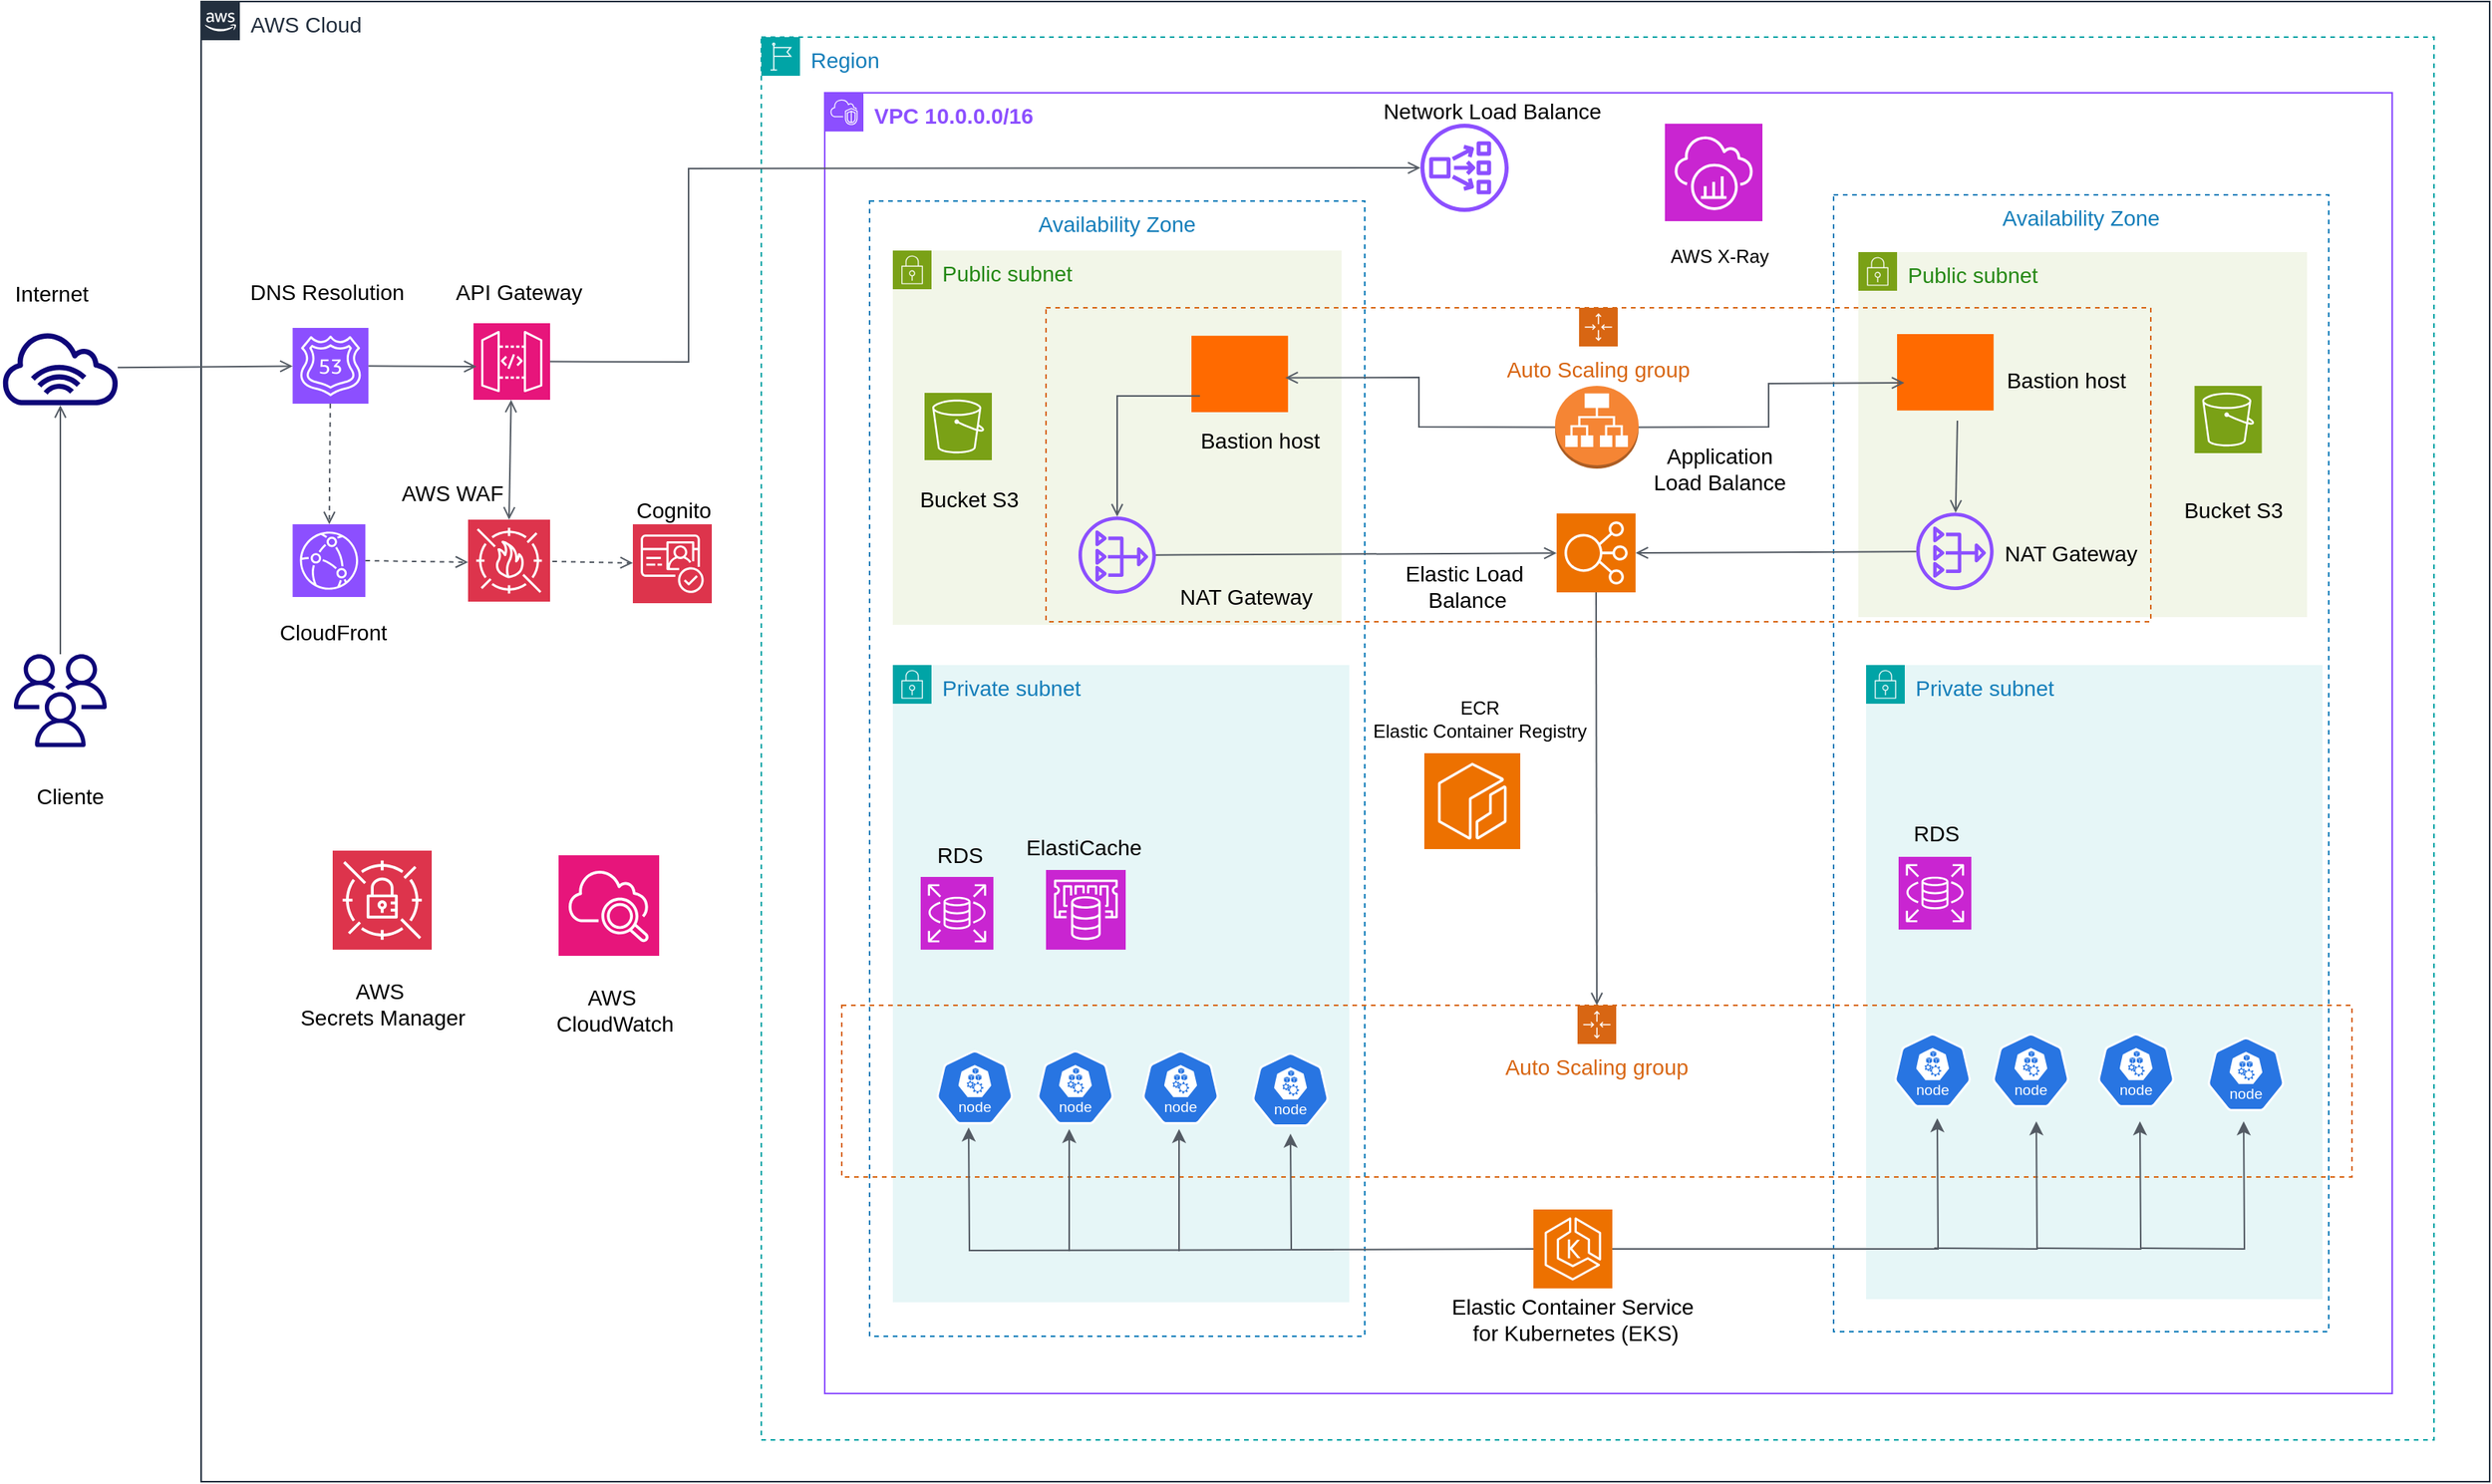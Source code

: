 <mxfile version="25.0.3">
  <diagram name="Página-1" id="_rZulrzsdtSt4vWavjif">
    <mxGraphModel dx="2593" dy="933" grid="0" gridSize="10" guides="1" tooltips="1" connect="1" arrows="1" fold="1" page="0" pageScale="1" pageWidth="1169" pageHeight="827" math="0" shadow="0">
      <root>
        <mxCell id="0" />
        <mxCell id="1" parent="0" />
        <mxCell id="lu0znOIndSDiGiOmnlGc-1" value="AWS Cloud" style="points=[[0,0],[0.25,0],[0.5,0],[0.75,0],[1,0],[1,0.25],[1,0.5],[1,0.75],[1,1],[0.75,1],[0.5,1],[0.25,1],[0,1],[0,0.75],[0,0.5],[0,0.25]];outlineConnect=0;gradientColor=none;html=1;whiteSpace=wrap;fontSize=14;fontStyle=0;container=1;pointerEvents=0;collapsible=0;recursiveResize=0;shape=mxgraph.aws4.group;grIcon=mxgraph.aws4.group_aws_cloud_alt;strokeColor=#232F3E;fillColor=none;verticalAlign=top;align=left;spacingLeft=30;fontColor=#232F3E;dashed=0;" parent="1" vertex="1">
          <mxGeometry x="-420" y="167" width="1479" height="957" as="geometry" />
        </mxCell>
        <mxCell id="lu0znOIndSDiGiOmnlGc-4" value="Region" style="points=[[0,0],[0.25,0],[0.5,0],[0.75,0],[1,0],[1,0.25],[1,0.5],[1,0.75],[1,1],[0.75,1],[0.5,1],[0.25,1],[0,1],[0,0.75],[0,0.5],[0,0.25]];outlineConnect=0;gradientColor=none;html=1;whiteSpace=wrap;fontSize=14;fontStyle=0;container=1;pointerEvents=0;collapsible=0;recursiveResize=0;shape=mxgraph.aws4.group;grIcon=mxgraph.aws4.group_region;strokeColor=#00A4A6;fillColor=none;verticalAlign=top;align=left;spacingLeft=30;fontColor=#147EBA;dashed=1;" parent="lu0znOIndSDiGiOmnlGc-1" vertex="1">
          <mxGeometry x="362" y="23" width="1081" height="907" as="geometry" />
        </mxCell>
        <mxCell id="teR93byTSqqBIhb2rqv4-10" value="" style="sketch=0;points=[[0,0,0],[0.25,0,0],[0.5,0,0],[0.75,0,0],[1,0,0],[0,1,0],[0.25,1,0],[0.5,1,0],[0.75,1,0],[1,1,0],[0,0.25,0],[0,0.5,0],[0,0.75,0],[1,0.25,0],[1,0.5,0],[1,0.75,0]];outlineConnect=0;fontColor=#232F3E;fillColor=#DD344C;strokeColor=#ffffff;dashed=0;verticalLabelPosition=bottom;verticalAlign=top;align=center;html=1;fontSize=14;fontStyle=0;aspect=fixed;shape=mxgraph.aws4.resourceIcon;resIcon=mxgraph.aws4.cognito;" vertex="1" parent="lu0znOIndSDiGiOmnlGc-1">
          <mxGeometry x="279" y="338" width="51" height="51" as="geometry" />
        </mxCell>
        <mxCell id="teR93byTSqqBIhb2rqv4-13" value="" style="sketch=0;points=[[0,0,0],[0.25,0,0],[0.5,0,0],[0.75,0,0],[1,0,0],[0,1,0],[0.25,1,0],[0.5,1,0],[0.75,1,0],[1,1,0],[0,0.25,0],[0,0.5,0],[0,0.75,0],[1,0.25,0],[1,0.5,0],[1,0.75,0]];outlineConnect=0;fontColor=#232F3E;fillColor=#8C4FFF;strokeColor=#ffffff;dashed=0;verticalLabelPosition=bottom;verticalAlign=top;align=center;html=1;fontSize=14;fontStyle=0;aspect=fixed;shape=mxgraph.aws4.resourceIcon;resIcon=mxgraph.aws4.cloudfront;" vertex="1" parent="lu0znOIndSDiGiOmnlGc-1">
          <mxGeometry x="59.13" y="338" width="47" height="47" as="geometry" />
        </mxCell>
        <mxCell id="teR93byTSqqBIhb2rqv4-11" value="Cognito" style="text;html=1;align=center;verticalAlign=middle;resizable=0;points=[];autosize=1;strokeColor=none;fillColor=none;fontSize=14;" vertex="1" parent="lu0znOIndSDiGiOmnlGc-1">
          <mxGeometry x="272" y="314" width="66" height="29" as="geometry" />
        </mxCell>
        <mxCell id="teR93byTSqqBIhb2rqv4-14" value="CloudFront" style="text;html=1;align=center;verticalAlign=middle;resizable=0;points=[];autosize=1;strokeColor=none;fillColor=none;fontSize=14;" vertex="1" parent="lu0znOIndSDiGiOmnlGc-1">
          <mxGeometry x="41.13" y="393" width="87" height="29" as="geometry" />
        </mxCell>
        <mxCell id="teR93byTSqqBIhb2rqv4-15" value="" style="sketch=0;points=[[0,0,0],[0.25,0,0],[0.5,0,0],[0.75,0,0],[1,0,0],[0,1,0],[0.25,1,0],[0.5,1,0],[0.75,1,0],[1,1,0],[0,0.25,0],[0,0.5,0],[0,0.75,0],[1,0.25,0],[1,0.5,0],[1,0.75,0]];outlineConnect=0;fontColor=#232F3E;fillColor=#DD344C;strokeColor=#ffffff;dashed=0;verticalLabelPosition=bottom;verticalAlign=top;align=center;html=1;fontSize=14;fontStyle=0;aspect=fixed;shape=mxgraph.aws4.resourceIcon;resIcon=mxgraph.aws4.waf;" vertex="1" parent="lu0znOIndSDiGiOmnlGc-1">
          <mxGeometry x="172.5" y="335" width="53" height="53" as="geometry" />
        </mxCell>
        <mxCell id="teR93byTSqqBIhb2rqv4-16" value="" style="endArrow=open;html=1;rounded=0;strokeColor=#545B64;entryX=0;entryY=0.5;entryDx=0;entryDy=0;entryPerimeter=0;endFill=0;dashed=1;exitX=1;exitY=0.5;exitDx=0;exitDy=0;exitPerimeter=0;fontSize=14;" edge="1" parent="lu0znOIndSDiGiOmnlGc-1" source="teR93byTSqqBIhb2rqv4-13">
          <mxGeometry width="50" height="50" relative="1" as="geometry">
            <mxPoint x="104.0" y="357.5" as="sourcePoint" />
            <mxPoint x="172.5" y="362.5" as="targetPoint" />
          </mxGeometry>
        </mxCell>
        <mxCell id="teR93byTSqqBIhb2rqv4-17" value="" style="sketch=0;points=[[0,0,0],[0.25,0,0],[0.5,0,0],[0.75,0,0],[1,0,0],[0,1,0],[0.25,1,0],[0.5,1,0],[0.75,1,0],[1,1,0],[0,0.25,0],[0,0.5,0],[0,0.75,0],[1,0.25,0],[1,0.5,0],[1,0.75,0]];outlineConnect=0;fontColor=#232F3E;fillColor=#8C4FFF;strokeColor=#ffffff;dashed=0;verticalLabelPosition=bottom;verticalAlign=top;align=center;html=1;fontSize=14;fontStyle=0;aspect=fixed;shape=mxgraph.aws4.resourceIcon;resIcon=mxgraph.aws4.route_53;" vertex="1" parent="lu0znOIndSDiGiOmnlGc-1">
          <mxGeometry x="59.13" y="211" width="49" height="49" as="geometry" />
        </mxCell>
        <mxCell id="teR93byTSqqBIhb2rqv4-20" value="" style="endArrow=open;html=1;rounded=0;strokeColor=#545B64;endFill=0;dashed=1;fontSize=14;" edge="1" parent="lu0znOIndSDiGiOmnlGc-1" source="teR93byTSqqBIhb2rqv4-17" target="teR93byTSqqBIhb2rqv4-13">
          <mxGeometry width="50" height="50" relative="1" as="geometry">
            <mxPoint x="23" y="375.069" as="sourcePoint" />
            <mxPoint x="102" y="375" as="targetPoint" />
          </mxGeometry>
        </mxCell>
        <mxCell id="teR93byTSqqBIhb2rqv4-21" value="" style="sketch=0;points=[[0,0,0],[0.25,0,0],[0.5,0,0],[0.75,0,0],[1,0,0],[0,1,0],[0.25,1,0],[0.5,1,0],[0.75,1,0],[1,1,0],[0,0.25,0],[0,0.5,0],[0,0.75,0],[1,0.25,0],[1,0.5,0],[1,0.75,0]];outlineConnect=0;fontColor=#232F3E;fillColor=#E7157B;strokeColor=#ffffff;dashed=0;verticalLabelPosition=bottom;verticalAlign=top;align=center;html=1;fontSize=14;fontStyle=0;aspect=fixed;shape=mxgraph.aws4.resourceIcon;resIcon=mxgraph.aws4.api_gateway;" vertex="1" parent="lu0znOIndSDiGiOmnlGc-1">
          <mxGeometry x="176" y="208" width="49.5" height="49.5" as="geometry" />
        </mxCell>
        <mxCell id="teR93byTSqqBIhb2rqv4-22" value="" style="endArrow=open;html=1;rounded=0;strokeColor=#545B64;endFill=0;fontSize=14;" edge="1" parent="lu0znOIndSDiGiOmnlGc-1" source="teR93byTSqqBIhb2rqv4-17">
          <mxGeometry width="50" height="50" relative="1" as="geometry">
            <mxPoint x="13" y="365.069" as="sourcePoint" />
            <mxPoint x="178" y="236" as="targetPoint" />
          </mxGeometry>
        </mxCell>
        <mxCell id="teR93byTSqqBIhb2rqv4-23" value="" style="endArrow=open;html=1;rounded=0;strokeColor=#545B64;entryX=0.5;entryY=0;entryDx=0;entryDy=0;entryPerimeter=0;endFill=0;startArrow=open;startFill=0;fontSize=14;" edge="1" parent="lu0znOIndSDiGiOmnlGc-1" source="teR93byTSqqBIhb2rqv4-21" target="teR93byTSqqBIhb2rqv4-15">
          <mxGeometry width="50" height="50" relative="1" as="geometry">
            <mxPoint x="77" y="286" as="sourcePoint" />
            <mxPoint x="153" y="286" as="targetPoint" />
          </mxGeometry>
        </mxCell>
        <mxCell id="teR93byTSqqBIhb2rqv4-24" value="" style="endArrow=open;html=1;rounded=0;strokeColor=#545B64;endFill=0;dashed=1;fontSize=14;" edge="1" parent="lu0znOIndSDiGiOmnlGc-1" target="teR93byTSqqBIhb2rqv4-10">
          <mxGeometry width="50" height="50" relative="1" as="geometry">
            <mxPoint x="227" y="362" as="sourcePoint" />
            <mxPoint x="101" y="250" as="targetPoint" />
            <Array as="points" />
          </mxGeometry>
        </mxCell>
        <mxCell id="teR93byTSqqBIhb2rqv4-25" value="AWS WAF" style="text;html=1;align=center;verticalAlign=middle;resizable=0;points=[];autosize=1;strokeColor=none;fillColor=none;fontSize=14;" vertex="1" parent="lu0znOIndSDiGiOmnlGc-1">
          <mxGeometry x="120" y="303" width="84" height="29" as="geometry" />
        </mxCell>
        <mxCell id="teR93byTSqqBIhb2rqv4-26" value="DNS Resolution" style="text;html=1;align=center;verticalAlign=middle;resizable=0;points=[];autosize=1;strokeColor=none;fillColor=none;fontSize=14;" vertex="1" parent="lu0znOIndSDiGiOmnlGc-1">
          <mxGeometry x="22" y="173" width="118" height="29" as="geometry" />
        </mxCell>
        <mxCell id="teR93byTSqqBIhb2rqv4-27" value="API Gateway" style="text;html=1;align=center;verticalAlign=middle;resizable=0;points=[];autosize=1;strokeColor=none;fillColor=none;fontSize=14;" vertex="1" parent="lu0znOIndSDiGiOmnlGc-1">
          <mxGeometry x="155" y="173" width="100" height="29" as="geometry" />
        </mxCell>
        <mxCell id="teR93byTSqqBIhb2rqv4-107" value="AWS&amp;nbsp;&lt;div&gt;Secrets Manager&lt;/div&gt;" style="text;html=1;align=center;verticalAlign=middle;resizable=0;points=[];autosize=1;strokeColor=none;fillColor=none;fontSize=14;" vertex="1" parent="lu0znOIndSDiGiOmnlGc-1">
          <mxGeometry x="54" y="625" width="125" height="46" as="geometry" />
        </mxCell>
        <mxCell id="teR93byTSqqBIhb2rqv4-122" value="" style="sketch=0;points=[[0,0,0],[0.25,0,0],[0.5,0,0],[0.75,0,0],[1,0,0],[0,1,0],[0.25,1,0],[0.5,1,0],[0.75,1,0],[1,1,0],[0,0.25,0],[0,0.5,0],[0,0.75,0],[1,0.25,0],[1,0.5,0],[1,0.75,0]];outlineConnect=0;fontColor=#232F3E;fillColor=#DD344C;strokeColor=#ffffff;dashed=0;verticalLabelPosition=bottom;verticalAlign=top;align=center;html=1;fontSize=12;fontStyle=0;aspect=fixed;shape=mxgraph.aws4.resourceIcon;resIcon=mxgraph.aws4.secrets_manager;" vertex="1" parent="lu0znOIndSDiGiOmnlGc-1">
          <mxGeometry x="85" y="549" width="64" height="64" as="geometry" />
        </mxCell>
        <mxCell id="teR93byTSqqBIhb2rqv4-96" value="" style="sketch=0;points=[[0,0,0],[0.25,0,0],[0.5,0,0],[0.75,0,0],[1,0,0],[0,1,0],[0.25,1,0],[0.5,1,0],[0.75,1,0],[1,1,0],[0,0.25,0],[0,0.5,0],[0,0.75,0],[1,0.25,0],[1,0.5,0],[1,0.75,0]];points=[[0,0,0],[0.25,0,0],[0.5,0,0],[0.75,0,0],[1,0,0],[0,1,0],[0.25,1,0],[0.5,1,0],[0.75,1,0],[1,1,0],[0,0.25,0],[0,0.5,0],[0,0.75,0],[1,0.25,0],[1,0.5,0],[1,0.75,0]];outlineConnect=0;fontColor=#232F3E;fillColor=#E7157B;strokeColor=#ffffff;dashed=0;verticalLabelPosition=bottom;verticalAlign=top;align=center;html=1;fontSize=14;fontStyle=0;aspect=fixed;shape=mxgraph.aws4.resourceIcon;resIcon=mxgraph.aws4.cloudwatch_2;" vertex="1" parent="lu0znOIndSDiGiOmnlGc-1">
          <mxGeometry x="231" y="552" width="65" height="65" as="geometry" />
        </mxCell>
        <mxCell id="teR93byTSqqBIhb2rqv4-97" value="AWS&amp;nbsp;&lt;div&gt;CloudWatch&lt;/div&gt;" style="text;html=1;align=center;verticalAlign=middle;resizable=0;points=[];autosize=1;strokeColor=none;fillColor=none;fontSize=14;" vertex="1" parent="lu0znOIndSDiGiOmnlGc-1">
          <mxGeometry x="220" y="629" width="94" height="46" as="geometry" />
        </mxCell>
        <mxCell id="lu0znOIndSDiGiOmnlGc-5" value="&lt;font color=&quot;#8c4fff&quot;&gt;&lt;b&gt;VPC 10.0.0.0/16&lt;/b&gt;&lt;/font&gt;" style="points=[[0,0],[0.25,0],[0.5,0],[0.75,0],[1,0],[1,0.25],[1,0.5],[1,0.75],[1,1],[0.75,1],[0.5,1],[0.25,1],[0,1],[0,0.75],[0,0.5],[0,0.25]];outlineConnect=0;gradientColor=none;html=1;whiteSpace=wrap;fontSize=14;fontStyle=0;container=1;pointerEvents=0;collapsible=0;recursiveResize=0;shape=mxgraph.aws4.group;grIcon=mxgraph.aws4.group_vpc2;strokeColor=#8C4FFF;fillColor=none;verticalAlign=top;align=left;spacingLeft=30;fontColor=#AAB7B8;dashed=0;" parent="1" vertex="1">
          <mxGeometry x="-17" y="226" width="1013" height="841" as="geometry" />
        </mxCell>
        <mxCell id="lu0znOIndSDiGiOmnlGc-11" value="Availability Zone" style="fillColor=none;strokeColor=#147EBA;dashed=1;verticalAlign=top;fontStyle=0;fontColor=#147EBA;whiteSpace=wrap;html=1;fontSize=14;" parent="lu0znOIndSDiGiOmnlGc-5" vertex="1">
          <mxGeometry x="652" y="66" width="320" height="735" as="geometry" />
        </mxCell>
        <mxCell id="lu0znOIndSDiGiOmnlGc-10" value="Availability Zone" style="fillColor=none;strokeColor=#147EBA;dashed=1;verticalAlign=top;fontStyle=0;fontColor=#147EBA;whiteSpace=wrap;html=1;fontSize=14;" parent="lu0znOIndSDiGiOmnlGc-5" vertex="1">
          <mxGeometry x="29" y="70" width="320" height="734" as="geometry" />
        </mxCell>
        <mxCell id="lu0znOIndSDiGiOmnlGc-12" value="Public subnet" style="points=[[0,0],[0.25,0],[0.5,0],[0.75,0],[1,0],[1,0.25],[1,0.5],[1,0.75],[1,1],[0.75,1],[0.5,1],[0.25,1],[0,1],[0,0.75],[0,0.5],[0,0.25]];outlineConnect=0;gradientColor=none;html=1;whiteSpace=wrap;fontSize=14;fontStyle=0;container=1;pointerEvents=0;collapsible=0;recursiveResize=0;shape=mxgraph.aws4.group;grIcon=mxgraph.aws4.group_security_group;grStroke=0;strokeColor=#7AA116;fillColor=#F2F6E8;verticalAlign=top;align=left;spacingLeft=30;fontColor=#248814;dashed=0;" parent="lu0znOIndSDiGiOmnlGc-5" vertex="1">
          <mxGeometry x="44" y="102" width="290" height="242" as="geometry" />
        </mxCell>
        <mxCell id="teR93byTSqqBIhb2rqv4-102" value="" style="sketch=0;outlineConnect=0;fontColor=#232F3E;gradientColor=none;fillColor=#8C4FFF;strokeColor=none;dashed=0;verticalLabelPosition=bottom;verticalAlign=top;align=center;html=1;fontSize=14;fontStyle=0;aspect=fixed;pointerEvents=1;shape=mxgraph.aws4.nat_gateway;" vertex="1" parent="lu0znOIndSDiGiOmnlGc-12">
          <mxGeometry x="120" y="172" width="50" height="50" as="geometry" />
        </mxCell>
        <mxCell id="teR93byTSqqBIhb2rqv4-119" value="Bastion host" style="text;html=1;align=center;verticalAlign=middle;resizable=0;points=[];autosize=1;strokeColor=none;fillColor=none;fontSize=14;" vertex="1" parent="lu0znOIndSDiGiOmnlGc-12">
          <mxGeometry x="189.5" y="108" width="95" height="29" as="geometry" />
        </mxCell>
        <mxCell id="lu0znOIndSDiGiOmnlGc-16" value="Public subnet" style="points=[[0,0],[0.25,0],[0.5,0],[0.75,0],[1,0],[1,0.25],[1,0.5],[1,0.75],[1,1],[0.75,1],[0.5,1],[0.25,1],[0,1],[0,0.75],[0,0.5],[0,0.25]];outlineConnect=0;gradientColor=none;html=1;whiteSpace=wrap;fontSize=14;fontStyle=0;container=1;pointerEvents=0;collapsible=0;recursiveResize=0;shape=mxgraph.aws4.group;grIcon=mxgraph.aws4.group_security_group;grStroke=0;strokeColor=#7AA116;fillColor=#F2F6E8;verticalAlign=top;align=left;spacingLeft=30;fontColor=#248814;dashed=0;" parent="lu0znOIndSDiGiOmnlGc-5" vertex="1">
          <mxGeometry x="668" y="103" width="290" height="236" as="geometry" />
        </mxCell>
        <mxCell id="teR93byTSqqBIhb2rqv4-115" value="" style="points=[];aspect=fixed;html=1;align=center;shadow=0;dashed=0;fillColor=#FF6A00;strokeColor=none;shape=mxgraph.alibaba_cloud.bastionhost;fontSize=14;" vertex="1" parent="lu0znOIndSDiGiOmnlGc-16">
          <mxGeometry x="25" y="53" width="62.4" height="49.4" as="geometry" />
        </mxCell>
        <mxCell id="teR93byTSqqBIhb2rqv4-104" value="" style="sketch=0;outlineConnect=0;fontColor=#232F3E;gradientColor=none;fillColor=#8C4FFF;strokeColor=none;dashed=0;verticalLabelPosition=bottom;verticalAlign=top;align=center;html=1;fontSize=14;fontStyle=0;aspect=fixed;pointerEvents=1;shape=mxgraph.aws4.nat_gateway;" vertex="1" parent="lu0znOIndSDiGiOmnlGc-16">
          <mxGeometry x="37.4" y="168.5" width="50" height="50" as="geometry" />
        </mxCell>
        <mxCell id="teR93byTSqqBIhb2rqv4-89" value="Bucket S3" style="text;html=1;align=center;verticalAlign=middle;resizable=0;points=[];autosize=1;strokeColor=none;fillColor=none;fontSize=14;" vertex="1" parent="lu0znOIndSDiGiOmnlGc-16">
          <mxGeometry x="201" y="152" width="82" height="29" as="geometry" />
        </mxCell>
        <mxCell id="lu0znOIndSDiGiOmnlGc-17" value="Private subnet" style="points=[[0,0],[0.25,0],[0.5,0],[0.75,0],[1,0],[1,0.25],[1,0.5],[1,0.75],[1,1],[0.75,1],[0.5,1],[0.25,1],[0,1],[0,0.75],[0,0.5],[0,0.25]];outlineConnect=0;gradientColor=none;html=1;whiteSpace=wrap;fontSize=14;fontStyle=0;container=1;pointerEvents=0;collapsible=0;recursiveResize=0;shape=mxgraph.aws4.group;grIcon=mxgraph.aws4.group_security_group;grStroke=0;strokeColor=#00A4A6;fillColor=#E6F6F7;verticalAlign=top;align=left;spacingLeft=30;fontColor=#147EBA;dashed=0;" parent="lu0znOIndSDiGiOmnlGc-5" vertex="1">
          <mxGeometry x="44" y="370" width="295" height="412" as="geometry" />
        </mxCell>
        <mxCell id="lu0znOIndSDiGiOmnlGc-18" value="Private subnet" style="points=[[0,0],[0.25,0],[0.5,0],[0.75,0],[1,0],[1,0.25],[1,0.5],[1,0.75],[1,1],[0.75,1],[0.5,1],[0.25,1],[0,1],[0,0.75],[0,0.5],[0,0.25]];outlineConnect=0;gradientColor=none;html=1;whiteSpace=wrap;fontSize=14;fontStyle=0;container=1;pointerEvents=0;collapsible=0;recursiveResize=0;shape=mxgraph.aws4.group;grIcon=mxgraph.aws4.group_security_group;grStroke=0;strokeColor=#00A4A6;fillColor=#E6F6F7;verticalAlign=top;align=left;spacingLeft=30;fontColor=#147EBA;dashed=0;" parent="lu0znOIndSDiGiOmnlGc-5" vertex="1">
          <mxGeometry x="673" y="370" width="295" height="410" as="geometry" />
        </mxCell>
        <mxCell id="teR93byTSqqBIhb2rqv4-61" style="edgeStyle=orthogonalEdgeStyle;rounded=0;orthogonalLoop=1;jettySize=auto;html=1;strokeColor=#545B64;fontSize=14;" edge="1" parent="lu0znOIndSDiGiOmnlGc-18" source="teR93byTSqqBIhb2rqv4-34">
          <mxGeometry relative="1" as="geometry">
            <mxPoint x="261" y="370" as="sourcePoint" />
            <mxPoint x="46" y="293" as="targetPoint" />
            <Array as="points" />
          </mxGeometry>
        </mxCell>
        <mxCell id="teR93byTSqqBIhb2rqv4-62" style="edgeStyle=orthogonalEdgeStyle;rounded=0;orthogonalLoop=1;jettySize=auto;html=1;strokeColor=#545B64;fontSize=14;" edge="1" parent="lu0znOIndSDiGiOmnlGc-18">
          <mxGeometry relative="1" as="geometry">
            <mxPoint x="111" y="377" as="sourcePoint" />
            <mxPoint x="177" y="295" as="targetPoint" />
            <Array as="points" />
          </mxGeometry>
        </mxCell>
        <mxCell id="teR93byTSqqBIhb2rqv4-64" style="edgeStyle=orthogonalEdgeStyle;rounded=0;orthogonalLoop=1;jettySize=auto;html=1;strokeColor=#545B64;fontSize=14;" edge="1" parent="lu0znOIndSDiGiOmnlGc-18">
          <mxGeometry relative="1" as="geometry">
            <mxPoint x="178" y="377" as="sourcePoint" />
            <mxPoint x="244" y="295" as="targetPoint" />
            <Array as="points" />
          </mxGeometry>
        </mxCell>
        <mxCell id="teR93byTSqqBIhb2rqv4-84" value="" style="sketch=0;points=[[0,0,0],[0.25,0,0],[0.5,0,0],[0.75,0,0],[1,0,0],[0,1,0],[0.25,1,0],[0.5,1,0],[0.75,1,0],[1,1,0],[0,0.25,0],[0,0.5,0],[0,0.75,0],[1,0.25,0],[1,0.5,0],[1,0.75,0]];outlineConnect=0;fontColor=#232F3E;fillColor=#C925D1;strokeColor=#ffffff;dashed=0;verticalLabelPosition=bottom;verticalAlign=top;align=center;html=1;fontSize=14;fontStyle=0;aspect=fixed;shape=mxgraph.aws4.resourceIcon;resIcon=mxgraph.aws4.rds;" vertex="1" parent="lu0znOIndSDiGiOmnlGc-18">
          <mxGeometry x="21" y="124" width="47" height="47" as="geometry" />
        </mxCell>
        <mxCell id="teR93byTSqqBIhb2rqv4-85" value="RDS" style="text;html=1;align=center;verticalAlign=middle;resizable=0;points=[];autosize=1;strokeColor=none;fillColor=none;fontSize=14;" vertex="1" parent="lu0znOIndSDiGiOmnlGc-18">
          <mxGeometry x="21" y="94" width="48" height="29" as="geometry" />
        </mxCell>
        <mxCell id="teR93byTSqqBIhb2rqv4-32" value="Bucket S3" style="text;html=1;align=center;verticalAlign=middle;resizable=0;points=[];autosize=1;strokeColor=none;fillColor=none;fontSize=14;" vertex="1" parent="lu0znOIndSDiGiOmnlGc-5">
          <mxGeometry x="52" y="248" width="82" height="29" as="geometry" />
        </mxCell>
        <mxCell id="teR93byTSqqBIhb2rqv4-35" value="Elastic Container Service&lt;div&gt;&amp;nbsp;for Kubernetes (EKS)&lt;/div&gt;" style="text;html=1;align=center;verticalAlign=middle;resizable=0;points=[];autosize=1;strokeColor=none;fillColor=none;fontSize=14;" vertex="1" parent="lu0znOIndSDiGiOmnlGc-5">
          <mxGeometry x="396" y="770" width="174" height="46" as="geometry" />
        </mxCell>
        <mxCell id="teR93byTSqqBIhb2rqv4-69" value="" style="aspect=fixed;sketch=0;html=1;dashed=0;whitespace=wrap;verticalLabelPosition=bottom;verticalAlign=top;fillColor=#2875E2;strokeColor=#ffffff;points=[[0.005,0.63,0],[0.1,0.2,0],[0.9,0.2,0],[0.5,0,0],[0.995,0.63,0],[0.72,0.99,0],[0.5,1,0],[0.28,0.99,0]];shape=mxgraph.kubernetes.icon2;kubernetesLabel=1;prIcon=node;fontSize=14;" vertex="1" parent="lu0znOIndSDiGiOmnlGc-5">
          <mxGeometry x="137" y="619" width="50" height="48" as="geometry" />
        </mxCell>
        <mxCell id="teR93byTSqqBIhb2rqv4-73" value="" style="aspect=fixed;sketch=0;html=1;dashed=0;whitespace=wrap;verticalLabelPosition=bottom;verticalAlign=top;fillColor=#2875E2;strokeColor=#ffffff;points=[[0.005,0.63,0],[0.1,0.2,0],[0.9,0.2,0],[0.5,0,0],[0.995,0.63,0],[0.72,0.99,0],[0.5,1,0],[0.28,0.99,0]];shape=mxgraph.kubernetes.icon2;kubernetesLabel=1;prIcon=node;fontSize=14;" vertex="1" parent="lu0znOIndSDiGiOmnlGc-5">
          <mxGeometry x="691" y="608" width="50" height="48" as="geometry" />
        </mxCell>
        <mxCell id="teR93byTSqqBIhb2rqv4-74" value="" style="aspect=fixed;sketch=0;html=1;dashed=0;whitespace=wrap;verticalLabelPosition=bottom;verticalAlign=top;fillColor=#2875E2;strokeColor=#ffffff;points=[[0.005,0.63,0],[0.1,0.2,0],[0.9,0.2,0],[0.5,0,0],[0.995,0.63,0],[0.72,0.99,0],[0.5,1,0],[0.28,0.99,0]];shape=mxgraph.kubernetes.icon2;kubernetesLabel=1;prIcon=node;fontSize=14;" vertex="1" parent="lu0znOIndSDiGiOmnlGc-5">
          <mxGeometry x="754.5" y="608" width="50" height="48" as="geometry" />
        </mxCell>
        <mxCell id="teR93byTSqqBIhb2rqv4-75" value="" style="aspect=fixed;sketch=0;html=1;dashed=0;whitespace=wrap;verticalLabelPosition=bottom;verticalAlign=top;fillColor=#2875E2;strokeColor=#ffffff;points=[[0.005,0.63,0],[0.1,0.2,0],[0.9,0.2,0],[0.5,0,0],[0.995,0.63,0],[0.72,0.99,0],[0.5,1,0],[0.28,0.99,0]];shape=mxgraph.kubernetes.icon2;kubernetesLabel=1;prIcon=node;fontSize=14;" vertex="1" parent="lu0znOIndSDiGiOmnlGc-5">
          <mxGeometry x="822.5" y="608" width="49.99" height="48" as="geometry" />
        </mxCell>
        <mxCell id="teR93byTSqqBIhb2rqv4-76" value="" style="aspect=fixed;sketch=0;html=1;dashed=0;whitespace=wrap;verticalLabelPosition=bottom;verticalAlign=top;fillColor=#2875E2;strokeColor=#ffffff;points=[[0.005,0.63,0],[0.1,0.2,0],[0.9,0.2,0],[0.5,0,0],[0.995,0.63,0],[0.72,0.99,0],[0.5,1,0],[0.28,0.99,0]];shape=mxgraph.kubernetes.icon2;kubernetesLabel=1;prIcon=node;fontSize=14;" vertex="1" parent="lu0znOIndSDiGiOmnlGc-5">
          <mxGeometry x="893.5" y="610.5" width="50" height="48" as="geometry" />
        </mxCell>
        <mxCell id="teR93byTSqqBIhb2rqv4-78" value="" style="sketch=0;points=[[0,0,0],[0.25,0,0],[0.5,0,0],[0.75,0,0],[1,0,0],[0,1,0],[0.25,1,0],[0.5,1,0],[0.75,1,0],[1,1,0],[0,0.25,0],[0,0.5,0],[0,0.75,0],[1,0.25,0],[1,0.5,0],[1,0.75,0]];outlineConnect=0;fontColor=#232F3E;fillColor=#C925D1;strokeColor=#ffffff;dashed=0;verticalLabelPosition=bottom;verticalAlign=top;align=center;html=1;fontSize=14;fontStyle=0;aspect=fixed;shape=mxgraph.aws4.resourceIcon;resIcon=mxgraph.aws4.rds;" vertex="1" parent="lu0znOIndSDiGiOmnlGc-5">
          <mxGeometry x="62" y="507" width="47" height="47" as="geometry" />
        </mxCell>
        <mxCell id="teR93byTSqqBIhb2rqv4-79" value="RDS" style="text;html=1;align=center;verticalAlign=middle;resizable=0;points=[];autosize=1;strokeColor=none;fillColor=none;fontSize=14;" vertex="1" parent="lu0znOIndSDiGiOmnlGc-5">
          <mxGeometry x="63" y="478" width="48" height="29" as="geometry" />
        </mxCell>
        <mxCell id="teR93byTSqqBIhb2rqv4-80" value="" style="sketch=0;outlineConnect=0;fontColor=#232F3E;gradientColor=none;fillColor=#8C4FFF;strokeColor=none;dashed=0;verticalLabelPosition=bottom;verticalAlign=top;align=center;html=1;fontSize=14;fontStyle=0;aspect=fixed;pointerEvents=1;shape=mxgraph.aws4.network_load_balancer;" vertex="1" parent="lu0znOIndSDiGiOmnlGc-5">
          <mxGeometry x="385" y="20" width="57" height="57" as="geometry" />
        </mxCell>
        <mxCell id="teR93byTSqqBIhb2rqv4-81" value="Network Load Balance" style="text;html=1;align=center;verticalAlign=middle;resizable=0;points=[];autosize=1;strokeColor=none;fillColor=none;fontSize=14;" vertex="1" parent="lu0znOIndSDiGiOmnlGc-5">
          <mxGeometry x="351" y="-3" width="159" height="29" as="geometry" />
        </mxCell>
        <mxCell id="teR93byTSqqBIhb2rqv4-12" value="" style="sketch=0;points=[[0,0,0],[0.25,0,0],[0.5,0,0],[0.75,0,0],[1,0,0],[0,1,0],[0.25,1,0],[0.5,1,0],[0.75,1,0],[1,1,0],[0,0.25,0],[0,0.5,0],[0,0.75,0],[1,0.25,0],[1,0.5,0],[1,0.75,0]];outlineConnect=0;fontColor=#232F3E;fillColor=#7AA116;strokeColor=#ffffff;dashed=0;verticalLabelPosition=bottom;verticalAlign=top;align=center;html=1;fontSize=14;fontStyle=0;aspect=fixed;shape=mxgraph.aws4.resourceIcon;resIcon=mxgraph.aws4.s3;" vertex="1" parent="lu0znOIndSDiGiOmnlGc-5">
          <mxGeometry x="64.5" y="194" width="43.5" height="43.5" as="geometry" />
        </mxCell>
        <mxCell id="teR93byTSqqBIhb2rqv4-90" value="" style="sketch=0;points=[[0,0,0],[0.25,0,0],[0.5,0,0],[0.75,0,0],[1,0,0],[0,1,0],[0.25,1,0],[0.5,1,0],[0.75,1,0],[1,1,0],[0,0.25,0],[0,0.5,0],[0,0.75,0],[1,0.25,0],[1,0.5,0],[1,0.75,0]];outlineConnect=0;fontColor=#232F3E;fillColor=#7AA116;strokeColor=#ffffff;dashed=0;verticalLabelPosition=bottom;verticalAlign=top;align=center;html=1;fontSize=14;fontStyle=0;aspect=fixed;shape=mxgraph.aws4.resourceIcon;resIcon=mxgraph.aws4.s3;" vertex="1" parent="lu0znOIndSDiGiOmnlGc-5">
          <mxGeometry x="885.25" y="189.5" width="43.5" height="43.5" as="geometry" />
        </mxCell>
        <mxCell id="teR93byTSqqBIhb2rqv4-91" value="" style="sketch=0;points=[[0,0,0],[0.25,0,0],[0.5,0,0],[0.75,0,0],[1,0,0],[0,1,0],[0.25,1,0],[0.5,1,0],[0.75,1,0],[1,1,0],[0,0.25,0],[0,0.5,0],[0,0.75,0],[1,0.25,0],[1,0.5,0],[1,0.75,0]];outlineConnect=0;fontColor=#232F3E;fillColor=#ED7100;strokeColor=#ffffff;dashed=0;verticalLabelPosition=bottom;verticalAlign=top;align=center;html=1;fontSize=14;fontStyle=0;aspect=fixed;shape=mxgraph.aws4.resourceIcon;resIcon=mxgraph.aws4.elastic_load_balancing;" vertex="1" parent="lu0znOIndSDiGiOmnlGc-5">
          <mxGeometry x="473" y="272" width="51" height="51" as="geometry" />
        </mxCell>
        <mxCell id="teR93byTSqqBIhb2rqv4-93" value="" style="endArrow=open;html=1;rounded=0;strokeColor=#545B64;endFill=0;fontSize=14;" edge="1" parent="lu0znOIndSDiGiOmnlGc-5" source="teR93byTSqqBIhb2rqv4-102" target="teR93byTSqqBIhb2rqv4-91">
          <mxGeometry width="50" height="50" relative="1" as="geometry">
            <mxPoint x="-294" y="317" as="sourcePoint" />
            <mxPoint x="-115" y="315" as="targetPoint" />
            <Array as="points" />
          </mxGeometry>
        </mxCell>
        <mxCell id="teR93byTSqqBIhb2rqv4-100" value="" style="aspect=fixed;sketch=0;html=1;dashed=0;whitespace=wrap;verticalLabelPosition=bottom;verticalAlign=top;fillColor=#2875E2;strokeColor=#ffffff;points=[[0.005,0.63,0],[0.1,0.2,0],[0.9,0.2,0],[0.5,0,0],[0.995,0.63,0],[0.72,0.99,0],[0.5,1,0],[0.28,0.99,0]];shape=mxgraph.kubernetes.icon2;kubernetesLabel=1;prIcon=node;fontSize=14;" vertex="1" parent="lu0znOIndSDiGiOmnlGc-5">
          <mxGeometry x="72" y="619" width="49.99" height="48" as="geometry" />
        </mxCell>
        <mxCell id="teR93byTSqqBIhb2rqv4-108" value="" style="points=[];aspect=fixed;html=1;align=center;shadow=0;dashed=0;fillColor=#FF6A00;strokeColor=none;shape=mxgraph.alibaba_cloud.bastionhost;fontSize=14;" vertex="1" parent="lu0znOIndSDiGiOmnlGc-5">
          <mxGeometry x="237" y="157.1" width="62.4" height="49.4" as="geometry" />
        </mxCell>
        <mxCell id="teR93byTSqqBIhb2rqv4-109" value="" style="outlineConnect=0;dashed=0;verticalLabelPosition=bottom;verticalAlign=top;align=center;html=1;shape=mxgraph.aws3.application_load_balancer;fillColor=#F58534;gradientColor=none;fontSize=14;" vertex="1" parent="lu0znOIndSDiGiOmnlGc-5">
          <mxGeometry x="472" y="189.5" width="54" height="53.5" as="geometry" />
        </mxCell>
        <mxCell id="teR93byTSqqBIhb2rqv4-110" value="" style="endArrow=open;html=1;rounded=0;strokeColor=#545B64;endFill=0;entryX=0.972;entryY=0.549;entryDx=0;entryDy=0;entryPerimeter=0;exitX=0;exitY=0.5;exitDx=0;exitDy=0;exitPerimeter=0;fontSize=14;" edge="1" parent="lu0znOIndSDiGiOmnlGc-5" source="teR93byTSqqBIhb2rqv4-109" target="teR93byTSqqBIhb2rqv4-108">
          <mxGeometry width="50" height="50" relative="1" as="geometry">
            <mxPoint x="466" y="184" as="sourcePoint" />
            <mxPoint x="282.989" y="207.11" as="targetPoint" />
            <Array as="points">
              <mxPoint x="384" y="216" />
              <mxPoint x="384" y="184" />
            </Array>
          </mxGeometry>
        </mxCell>
        <mxCell id="teR93byTSqqBIhb2rqv4-113" value="" style="endArrow=open;html=1;rounded=0;strokeColor=#545B64;endFill=0;exitX=0.088;exitY=0.787;exitDx=0;exitDy=0;exitPerimeter=0;fontSize=14;" edge="1" parent="lu0znOIndSDiGiOmnlGc-5" source="teR93byTSqqBIhb2rqv4-108" target="teR93byTSqqBIhb2rqv4-102">
          <mxGeometry width="50" height="50" relative="1" as="geometry">
            <mxPoint x="230" y="206" as="sourcePoint" />
            <mxPoint x="369" y="221" as="targetPoint" />
            <Array as="points">
              <mxPoint x="189" y="196" />
            </Array>
          </mxGeometry>
        </mxCell>
        <mxCell id="teR93byTSqqBIhb2rqv4-116" value="" style="endArrow=open;html=1;rounded=0;strokeColor=#545B64;endFill=0;fontSize=14;" edge="1" parent="lu0znOIndSDiGiOmnlGc-5" target="teR93byTSqqBIhb2rqv4-104">
          <mxGeometry width="50" height="50" relative="1" as="geometry">
            <mxPoint x="732" y="212" as="sourcePoint" />
            <mxPoint x="184" y="259" as="targetPoint" />
            <Array as="points" />
          </mxGeometry>
        </mxCell>
        <mxCell id="teR93byTSqqBIhb2rqv4-117" value="" style="endArrow=none;html=1;rounded=0;strokeColor=#545B64;endFill=0;exitX=1;exitY=0.5;exitDx=0;exitDy=0;exitPerimeter=0;startArrow=open;startFill=0;fontSize=14;" edge="1" parent="lu0znOIndSDiGiOmnlGc-5" source="teR93byTSqqBIhb2rqv4-91" target="teR93byTSqqBIhb2rqv4-104">
          <mxGeometry width="50" height="50" relative="1" as="geometry">
            <mxPoint x="224" y="290" as="sourcePoint" />
            <mxPoint x="485" y="290" as="targetPoint" />
            <Array as="points" />
          </mxGeometry>
        </mxCell>
        <mxCell id="teR93byTSqqBIhb2rqv4-114" value="" style="endArrow=open;html=1;rounded=0;strokeColor=#545B64;endFill=0;entryX=0.076;entryY=0.638;entryDx=0;entryDy=0;entryPerimeter=0;fontSize=14;" edge="1" parent="lu0znOIndSDiGiOmnlGc-5" source="teR93byTSqqBIhb2rqv4-109" target="teR93byTSqqBIhb2rqv4-115">
          <mxGeometry width="50" height="50" relative="1" as="geometry">
            <mxPoint x="535" y="168.75" as="sourcePoint" />
            <mxPoint x="697" y="169" as="targetPoint" />
            <Array as="points">
              <mxPoint x="610" y="216" />
              <mxPoint x="610" y="188" />
            </Array>
          </mxGeometry>
        </mxCell>
        <mxCell id="teR93byTSqqBIhb2rqv4-103" value="NAT Gateway" style="text;html=1;align=center;verticalAlign=middle;resizable=0;points=[];autosize=1;strokeColor=none;fillColor=none;fontSize=14;" vertex="1" parent="lu0znOIndSDiGiOmnlGc-5">
          <mxGeometry x="220" y="311" width="104" height="29" as="geometry" />
        </mxCell>
        <mxCell id="teR93byTSqqBIhb2rqv4-118" value="Bastion host" style="text;html=1;align=center;verticalAlign=middle;resizable=0;points=[];autosize=1;strokeColor=none;fillColor=none;fontSize=14;" vertex="1" parent="lu0znOIndSDiGiOmnlGc-5">
          <mxGeometry x="754" y="171.75" width="95" height="29" as="geometry" />
        </mxCell>
        <mxCell id="teR93byTSqqBIhb2rqv4-123" value="" style="sketch=0;points=[[0,0,0],[0.25,0,0],[0.5,0,0],[0.75,0,0],[1,0,0],[0,1,0],[0.25,1,0],[0.5,1,0],[0.75,1,0],[1,1,0],[0,0.25,0],[0,0.5,0],[0,0.75,0],[1,0.25,0],[1,0.5,0],[1,0.75,0]];outlineConnect=0;fontColor=#232F3E;fillColor=#C925D1;strokeColor=#ffffff;dashed=0;verticalLabelPosition=bottom;verticalAlign=top;align=center;html=1;fontSize=12;fontStyle=0;aspect=fixed;shape=mxgraph.aws4.resourceIcon;resIcon=mxgraph.aws4.elasticache;" vertex="1" parent="lu0znOIndSDiGiOmnlGc-5">
          <mxGeometry x="143" y="502.5" width="51.5" height="51.5" as="geometry" />
        </mxCell>
        <mxCell id="teR93byTSqqBIhb2rqv4-124" value="ElastiCache&amp;nbsp;" style="text;html=1;align=center;verticalAlign=middle;resizable=0;points=[];autosize=1;strokeColor=none;fillColor=none;fontSize=14;" vertex="1" parent="lu0znOIndSDiGiOmnlGc-5">
          <mxGeometry x="120.75" y="473.5" width="97" height="29" as="geometry" />
        </mxCell>
        <mxCell id="teR93byTSqqBIhb2rqv4-125" value="" style="sketch=0;points=[[0,0,0],[0.25,0,0],[0.5,0,0],[0.75,0,0],[1,0,0],[0,1,0],[0.25,1,0],[0.5,1,0],[0.75,1,0],[1,1,0],[0,0.25,0],[0,0.5,0],[0,0.75,0],[1,0.25,0],[1,0.5,0],[1,0.75,0]];outlineConnect=0;fontColor=#232F3E;fillColor=#C925D1;strokeColor=#ffffff;dashed=0;verticalLabelPosition=bottom;verticalAlign=top;align=center;html=1;fontSize=12;fontStyle=0;aspect=fixed;shape=mxgraph.aws4.resourceIcon;resIcon=mxgraph.aws4.xray;" vertex="1" parent="lu0znOIndSDiGiOmnlGc-5">
          <mxGeometry x="543" y="20" width="63" height="63" as="geometry" />
        </mxCell>
        <mxCell id="teR93byTSqqBIhb2rqv4-126" value="AWS X-Ray" style="text;html=1;align=center;verticalAlign=middle;resizable=0;points=[];autosize=1;strokeColor=none;fillColor=none;" vertex="1" parent="lu0znOIndSDiGiOmnlGc-5">
          <mxGeometry x="537" y="93" width="82" height="26" as="geometry" />
        </mxCell>
        <mxCell id="teR93byTSqqBIhb2rqv4-127" value="" style="sketch=0;points=[[0,0,0],[0.25,0,0],[0.5,0,0],[0.75,0,0],[1,0,0],[0,1,0],[0.25,1,0],[0.5,1,0],[0.75,1,0],[1,1,0],[0,0.25,0],[0,0.5,0],[0,0.75,0],[1,0.25,0],[1,0.5,0],[1,0.75,0]];outlineConnect=0;fontColor=#232F3E;fillColor=#ED7100;strokeColor=#ffffff;dashed=0;verticalLabelPosition=bottom;verticalAlign=top;align=center;html=1;fontSize=12;fontStyle=0;aspect=fixed;shape=mxgraph.aws4.resourceIcon;resIcon=mxgraph.aws4.ecr;" vertex="1" parent="lu0znOIndSDiGiOmnlGc-5">
          <mxGeometry x="387.5" y="427" width="62" height="62" as="geometry" />
        </mxCell>
        <mxCell id="teR93byTSqqBIhb2rqv4-128" value="ECR&lt;div&gt;Elastic Container Registry&lt;br&gt;&lt;/div&gt;" style="text;html=1;align=center;verticalAlign=middle;resizable=0;points=[];autosize=1;strokeColor=none;fillColor=none;" vertex="1" parent="lu0znOIndSDiGiOmnlGc-5">
          <mxGeometry x="345" y="384" width="156" height="41" as="geometry" />
        </mxCell>
        <mxCell id="lu0znOIndSDiGiOmnlGc-9" value="" style="sketch=0;outlineConnect=0;fontColor=#0E0678;gradientColor=none;fillColor=#0E0678;strokeColor=none;dashed=0;verticalLabelPosition=bottom;verticalAlign=top;align=center;html=1;fontSize=14;fontStyle=0;aspect=fixed;pointerEvents=1;shape=mxgraph.aws4.internet_alt1;labelBackgroundColor=none;labelBorderColor=#0E0678;" parent="1" vertex="1">
          <mxGeometry x="-550" y="380" width="78" height="48" as="geometry" />
        </mxCell>
        <mxCell id="teR93byTSqqBIhb2rqv4-1" value="" style="sketch=0;outlineConnect=0;fontColor=#232F3E;gradientColor=none;fillColor=#0E0678;strokeColor=none;dashed=0;verticalLabelPosition=bottom;verticalAlign=top;align=center;html=1;fontSize=14;fontStyle=0;aspect=fixed;pointerEvents=1;shape=mxgraph.aws4.users;" vertex="1" parent="1">
          <mxGeometry x="-541" y="589" width="60" height="60" as="geometry" />
        </mxCell>
        <mxCell id="teR93byTSqqBIhb2rqv4-19" value="" style="endArrow=open;html=1;rounded=0;strokeColor=#545B64;endFill=0;fontSize=14;" edge="1" parent="1" source="teR93byTSqqBIhb2rqv4-1" target="lu0znOIndSDiGiOmnlGc-9">
          <mxGeometry width="50" height="50" relative="1" as="geometry">
            <mxPoint x="-677" y="595.069" as="sourcePoint" />
            <mxPoint x="-598" y="595" as="targetPoint" />
          </mxGeometry>
        </mxCell>
        <mxCell id="teR93byTSqqBIhb2rqv4-30" value="Internet" style="text;html=1;align=center;verticalAlign=middle;resizable=0;points=[];autosize=1;strokeColor=none;fillColor=none;fontSize=14;" vertex="1" parent="1">
          <mxGeometry x="-550" y="341" width="65" height="29" as="geometry" />
        </mxCell>
        <mxCell id="teR93byTSqqBIhb2rqv4-31" value="Cliente" style="text;html=1;align=center;verticalAlign=middle;resizable=0;points=[];autosize=1;strokeColor=none;fillColor=none;fontSize=14;" vertex="1" parent="1">
          <mxGeometry x="-536" y="666" width="62" height="29" as="geometry" />
        </mxCell>
        <mxCell id="teR93byTSqqBIhb2rqv4-38" value="Auto Scaling group" style="points=[[0,0],[0.25,0],[0.5,0],[0.75,0],[1,0],[1,0.25],[1,0.5],[1,0.75],[1,1],[0.75,1],[0.5,1],[0.25,1],[0,1],[0,0.75],[0,0.5],[0,0.25]];outlineConnect=0;gradientColor=none;html=1;whiteSpace=wrap;fontSize=14;fontStyle=0;container=1;pointerEvents=0;collapsible=0;recursiveResize=0;shape=mxgraph.aws4.groupCenter;grIcon=mxgraph.aws4.group_auto_scaling_group;grStroke=1;strokeColor=#D86613;fillColor=none;verticalAlign=top;align=center;fontColor=#D86613;dashed=1;spacingTop=25;" vertex="1" parent="1">
          <mxGeometry x="-6" y="816" width="976" height="111" as="geometry" />
        </mxCell>
        <mxCell id="teR93byTSqqBIhb2rqv4-34" value="" style="sketch=0;points=[[0,0,0],[0.25,0,0],[0.5,0,0],[0.75,0,0],[1,0,0],[0,1,0],[0.25,1,0],[0.5,1,0],[0.75,1,0],[1,1,0],[0,0.25,0],[0,0.5,0],[0,0.75,0],[1,0.25,0],[1,0.5,0],[1,0.75,0]];outlineConnect=0;fontColor=#232F3E;fillColor=#ED7100;strokeColor=#ffffff;dashed=0;verticalLabelPosition=bottom;verticalAlign=top;align=center;html=1;fontSize=14;fontStyle=0;aspect=fixed;shape=mxgraph.aws4.resourceIcon;resIcon=mxgraph.aws4.eks;" vertex="1" parent="teR93byTSqqBIhb2rqv4-38">
          <mxGeometry x="447" y="132" width="51" height="51" as="geometry" />
        </mxCell>
        <mxCell id="teR93byTSqqBIhb2rqv4-57" style="edgeStyle=orthogonalEdgeStyle;rounded=0;orthogonalLoop=1;jettySize=auto;html=1;entryX=0.5;entryY=1;entryDx=0;entryDy=0;entryPerimeter=0;strokeColor=#545B64;fontSize=14;" edge="1" parent="teR93byTSqqBIhb2rqv4-38">
          <mxGeometry relative="1" as="geometry">
            <mxPoint x="447" y="157.529" as="sourcePoint" />
            <mxPoint x="290" y="83.0" as="targetPoint" />
          </mxGeometry>
        </mxCell>
        <mxCell id="teR93byTSqqBIhb2rqv4-72" value="" style="aspect=fixed;sketch=0;html=1;dashed=0;whitespace=wrap;verticalLabelPosition=bottom;verticalAlign=top;fillColor=#2875E2;strokeColor=#ffffff;points=[[0.005,0.63,0],[0.1,0.2,0],[0.9,0.2,0],[0.5,0,0],[0.995,0.63,0],[0.72,0.99,0],[0.5,1,0],[0.28,0.99,0]];shape=mxgraph.kubernetes.icon2;kubernetesLabel=1;prIcon=node;fontSize=14;" vertex="1" parent="teR93byTSqqBIhb2rqv4-38">
          <mxGeometry x="265" y="30.5" width="50" height="48" as="geometry" />
        </mxCell>
        <mxCell id="teR93byTSqqBIhb2rqv4-70" value="" style="aspect=fixed;sketch=0;html=1;dashed=0;whitespace=wrap;verticalLabelPosition=bottom;verticalAlign=top;fillColor=#2875E2;strokeColor=#ffffff;points=[[0.005,0.63,0],[0.1,0.2,0],[0.9,0.2,0],[0.5,0,0],[0.995,0.63,0],[0.72,0.99,0],[0.5,1,0],[0.28,0.99,0]];shape=mxgraph.kubernetes.icon2;kubernetesLabel=1;prIcon=node;fontSize=14;" vertex="1" parent="teR93byTSqqBIhb2rqv4-38">
          <mxGeometry x="194" y="29" width="50" height="48" as="geometry" />
        </mxCell>
        <mxCell id="teR93byTSqqBIhb2rqv4-58" style="edgeStyle=orthogonalEdgeStyle;rounded=0;orthogonalLoop=1;jettySize=auto;html=1;entryX=0.5;entryY=1;entryDx=0;entryDy=0;entryPerimeter=0;strokeColor=#545B64;fontSize=14;" edge="1" parent="1">
          <mxGeometry relative="1" as="geometry">
            <mxPoint x="312" y="974" as="sourcePoint" />
            <mxPoint x="76" y="895.0" as="targetPoint" />
            <Array as="points" />
          </mxGeometry>
        </mxCell>
        <mxCell id="teR93byTSqqBIhb2rqv4-59" style="edgeStyle=orthogonalEdgeStyle;rounded=0;orthogonalLoop=1;jettySize=auto;html=1;entryX=0.5;entryY=1;entryDx=0;entryDy=0;entryPerimeter=0;strokeColor=#545B64;fontSize=14;" edge="1" parent="1">
          <mxGeometry relative="1" as="geometry">
            <mxPoint x="141" y="975" as="sourcePoint" />
            <mxPoint x="141" y="896" as="targetPoint" />
            <Array as="points" />
          </mxGeometry>
        </mxCell>
        <mxCell id="teR93byTSqqBIhb2rqv4-60" style="edgeStyle=orthogonalEdgeStyle;rounded=0;orthogonalLoop=1;jettySize=auto;html=1;entryX=0.5;entryY=1;entryDx=0;entryDy=0;entryPerimeter=0;strokeColor=#545B64;fontSize=14;" edge="1" parent="1">
          <mxGeometry relative="1" as="geometry">
            <mxPoint x="212" y="975" as="sourcePoint" />
            <mxPoint x="212" y="896" as="targetPoint" />
            <Array as="points" />
          </mxGeometry>
        </mxCell>
        <mxCell id="teR93byTSqqBIhb2rqv4-63" style="edgeStyle=orthogonalEdgeStyle;rounded=0;orthogonalLoop=1;jettySize=auto;html=1;strokeColor=#545B64;fontSize=14;" edge="1" parent="1">
          <mxGeometry relative="1" as="geometry">
            <mxPoint x="700" y="973" as="sourcePoint" />
            <mxPoint x="766" y="891" as="targetPoint" />
            <Array as="points" />
          </mxGeometry>
        </mxCell>
        <mxCell id="teR93byTSqqBIhb2rqv4-88" value="" style="endArrow=open;html=1;rounded=0;strokeColor=#545B64;endFill=0;exitX=1;exitY=0.5;exitDx=0;exitDy=0;exitPerimeter=0;fontSize=14;" edge="1" parent="1" source="teR93byTSqqBIhb2rqv4-21" target="teR93byTSqqBIhb2rqv4-80">
          <mxGeometry width="50" height="50" relative="1" as="geometry">
            <mxPoint x="-374.75" y="411.75" as="sourcePoint" />
            <mxPoint x="-304" y="407" as="targetPoint" />
            <Array as="points">
              <mxPoint x="-105" y="400" />
              <mxPoint x="-105" y="275" />
            </Array>
          </mxGeometry>
        </mxCell>
        <mxCell id="teR93byTSqqBIhb2rqv4-101" value="" style="endArrow=open;html=1;rounded=0;strokeColor=#545B64;endFill=0;fontSize=14;" edge="1" parent="1" source="lu0znOIndSDiGiOmnlGc-9" target="teR93byTSqqBIhb2rqv4-17">
          <mxGeometry width="50" height="50" relative="1" as="geometry">
            <mxPoint x="-501" y="470" as="sourcePoint" />
            <mxPoint x="-501" y="309" as="targetPoint" />
          </mxGeometry>
        </mxCell>
        <mxCell id="teR93byTSqqBIhb2rqv4-120" value="Auto Scaling group" style="points=[[0,0],[0.25,0],[0.5,0],[0.75,0],[1,0],[1,0.25],[1,0.5],[1,0.75],[1,1],[0.75,1],[0.5,1],[0.25,1],[0,1],[0,0.75],[0,0.5],[0,0.25]];outlineConnect=0;gradientColor=none;html=1;whiteSpace=wrap;fontSize=14;fontStyle=0;container=1;pointerEvents=0;collapsible=0;recursiveResize=0;shape=mxgraph.aws4.groupCenter;grIcon=mxgraph.aws4.group_auto_scaling_group;grStroke=1;strokeColor=#D86613;fillColor=none;verticalAlign=top;align=center;fontColor=#D86613;dashed=1;spacingTop=25;" vertex="1" parent="1">
          <mxGeometry x="126" y="365" width="714" height="203" as="geometry" />
        </mxCell>
        <mxCell id="teR93byTSqqBIhb2rqv4-105" value="NAT Gateway" style="text;html=1;align=center;verticalAlign=middle;resizable=0;points=[];autosize=1;strokeColor=none;fillColor=none;fontSize=14;" vertex="1" parent="teR93byTSqqBIhb2rqv4-120">
          <mxGeometry x="610" y="144" width="104" height="29" as="geometry" />
        </mxCell>
        <mxCell id="teR93byTSqqBIhb2rqv4-92" value="Elastic Load&lt;div&gt;&amp;nbsp;Balance&lt;/div&gt;" style="text;html=1;align=center;verticalAlign=middle;resizable=0;points=[];autosize=1;strokeColor=none;fillColor=none;fontSize=14;" vertex="1" parent="teR93byTSqqBIhb2rqv4-120">
          <mxGeometry x="223" y="157" width="94" height="46" as="geometry" />
        </mxCell>
        <mxCell id="teR93byTSqqBIhb2rqv4-111" value="Application&lt;div&gt;Load Balance&lt;/div&gt;" style="text;html=1;align=center;verticalAlign=middle;resizable=0;points=[];autosize=1;strokeColor=none;fillColor=none;fontSize=14;" vertex="1" parent="teR93byTSqqBIhb2rqv4-120">
          <mxGeometry x="383" y="81" width="104" height="46" as="geometry" />
        </mxCell>
        <mxCell id="teR93byTSqqBIhb2rqv4-121" value="" style="endArrow=open;html=1;rounded=0;strokeColor=#545B64;endFill=0;exitX=0.5;exitY=1;exitDx=0;exitDy=0;exitPerimeter=0;entryX=0.5;entryY=0;entryDx=0;entryDy=0;fontSize=14;" edge="1" parent="1" source="teR93byTSqqBIhb2rqv4-91" target="teR93byTSqqBIhb2rqv4-38">
          <mxGeometry width="50" height="50" relative="1" as="geometry">
            <mxPoint x="235" y="432" as="sourcePoint" />
            <mxPoint x="182" y="510" as="targetPoint" />
            <Array as="points" />
          </mxGeometry>
        </mxCell>
      </root>
    </mxGraphModel>
  </diagram>
</mxfile>
